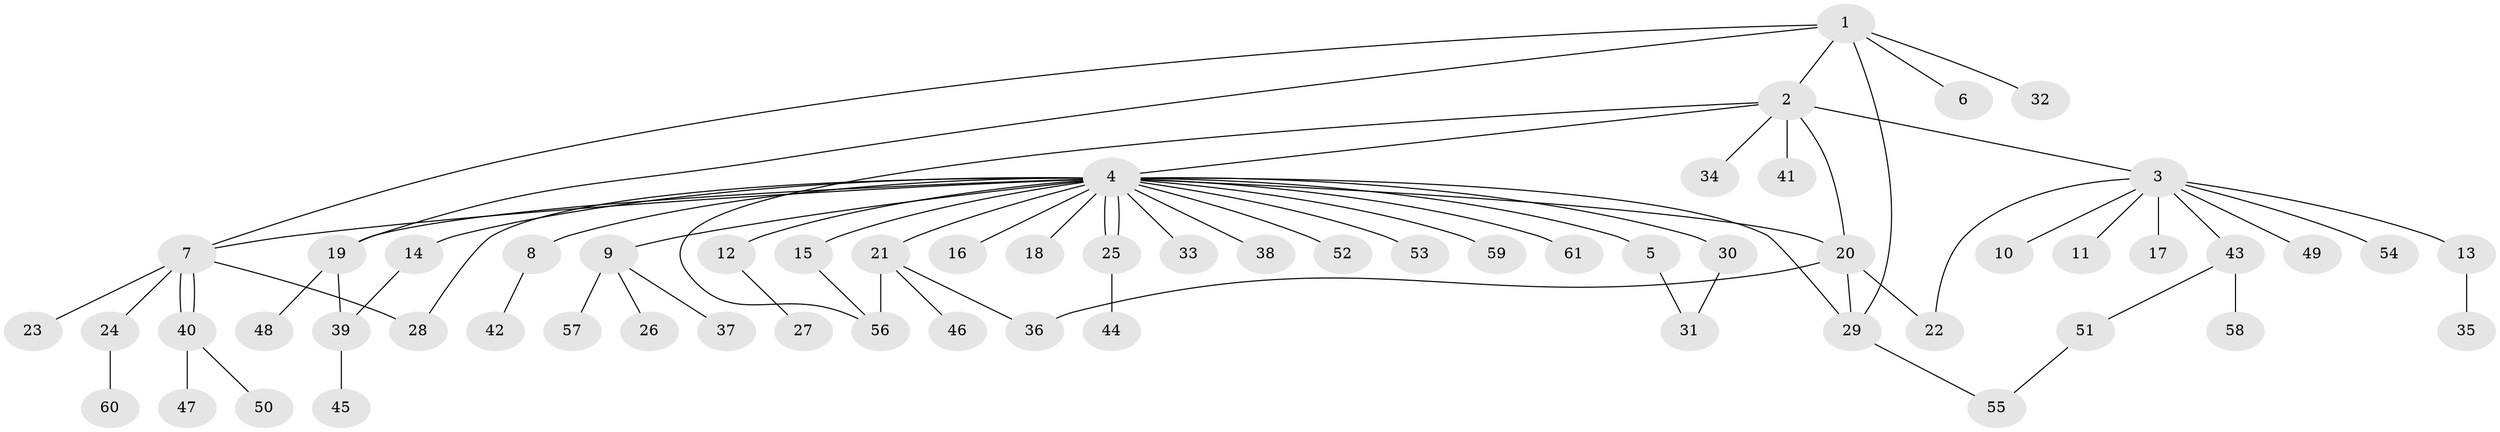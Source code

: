 // coarse degree distribution, {5: 0.022222222222222223, 8: 0.044444444444444446, 22: 0.022222222222222223, 2: 0.044444444444444446, 1: 0.6666666666666666, 6: 0.022222222222222223, 3: 0.1111111111111111, 4: 0.06666666666666667}
// Generated by graph-tools (version 1.1) at 2025/23/03/03/25 07:23:49]
// undirected, 61 vertices, 75 edges
graph export_dot {
graph [start="1"]
  node [color=gray90,style=filled];
  1;
  2;
  3;
  4;
  5;
  6;
  7;
  8;
  9;
  10;
  11;
  12;
  13;
  14;
  15;
  16;
  17;
  18;
  19;
  20;
  21;
  22;
  23;
  24;
  25;
  26;
  27;
  28;
  29;
  30;
  31;
  32;
  33;
  34;
  35;
  36;
  37;
  38;
  39;
  40;
  41;
  42;
  43;
  44;
  45;
  46;
  47;
  48;
  49;
  50;
  51;
  52;
  53;
  54;
  55;
  56;
  57;
  58;
  59;
  60;
  61;
  1 -- 2;
  1 -- 6;
  1 -- 7;
  1 -- 19;
  1 -- 29;
  1 -- 32;
  2 -- 3;
  2 -- 4;
  2 -- 20;
  2 -- 34;
  2 -- 41;
  2 -- 56;
  3 -- 10;
  3 -- 11;
  3 -- 13;
  3 -- 17;
  3 -- 22;
  3 -- 43;
  3 -- 49;
  3 -- 54;
  4 -- 5;
  4 -- 7;
  4 -- 8;
  4 -- 9;
  4 -- 12;
  4 -- 14;
  4 -- 15;
  4 -- 16;
  4 -- 18;
  4 -- 19;
  4 -- 20;
  4 -- 21;
  4 -- 25;
  4 -- 25;
  4 -- 28;
  4 -- 29;
  4 -- 30;
  4 -- 33;
  4 -- 38;
  4 -- 52;
  4 -- 53;
  4 -- 59;
  4 -- 61;
  5 -- 31;
  7 -- 23;
  7 -- 24;
  7 -- 28;
  7 -- 40;
  7 -- 40;
  8 -- 42;
  9 -- 26;
  9 -- 37;
  9 -- 57;
  12 -- 27;
  13 -- 35;
  14 -- 39;
  15 -- 56;
  19 -- 39;
  19 -- 48;
  20 -- 22;
  20 -- 29;
  20 -- 36;
  21 -- 36;
  21 -- 46;
  21 -- 56;
  24 -- 60;
  25 -- 44;
  29 -- 55;
  30 -- 31;
  39 -- 45;
  40 -- 47;
  40 -- 50;
  43 -- 51;
  43 -- 58;
  51 -- 55;
}

